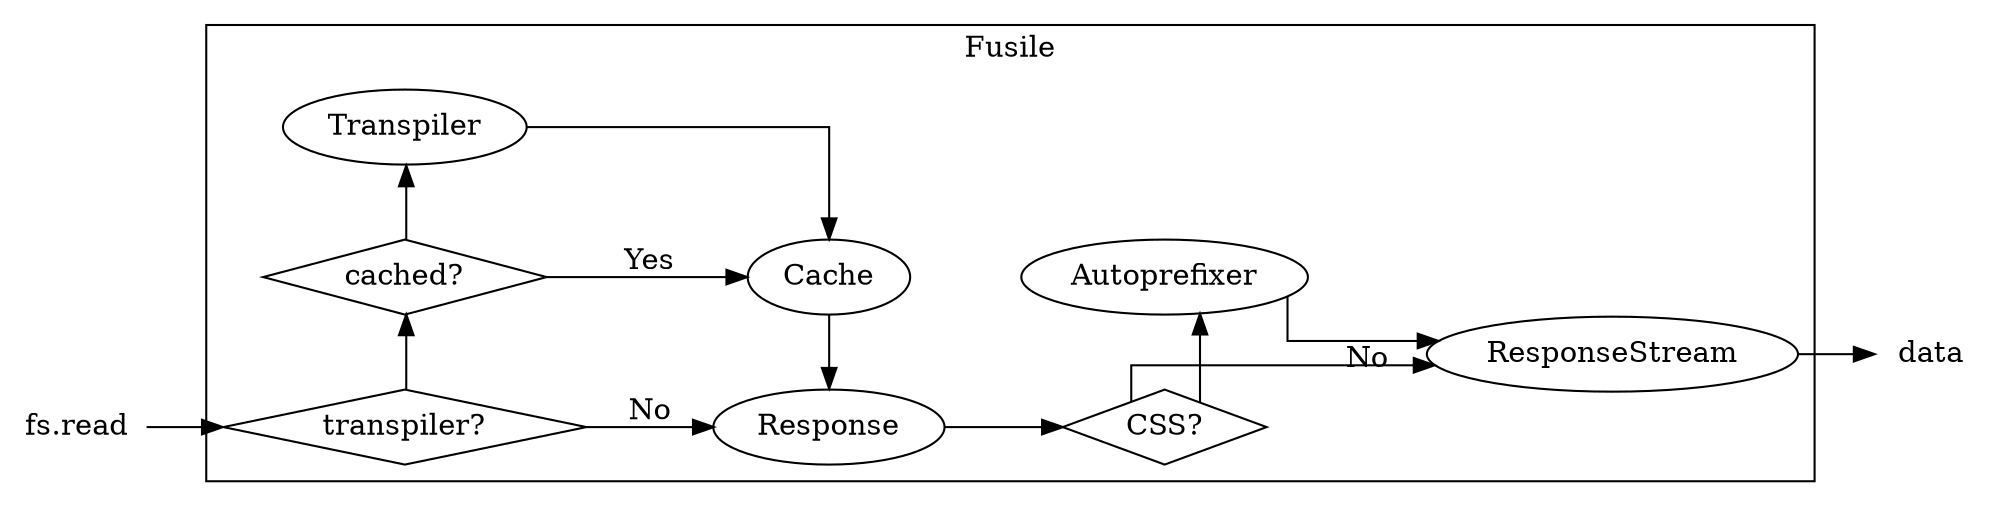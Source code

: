 digraph fusile{
    graph[rankdir=LR];
    splines="ortho";

    "fs.read"[shape=plaintext];
    "data"[shape=plaintext];

    subgraph "clusterComponent" {
        label = "Fusile";

        "transpiler?"[shape=diamond];
        "cached?"[shape=diamond];
        "CSS?"[shape=diamond];
        "Transpiler";
        "Cache";
        "Response";
        "Autoprefixer";
        "ResponseStream";

        {
            rank = same;
            "transpiler?";
            "cached?";
            "Transpiler";
        }

        {
            rank = same;
            "Cache";
            "Response";
        }

        {
            rank = same;
            "Autoprefixer";
            "CSS?";
        }
    }

    "transpiler?" -> "Response"[label="No"];
    "transpiler?" -> "cached?"[label="Yes"];
    "cached?" -> "Transpiler"[label="No"];
    "cached?" -> "Cache"[label="Yes"];
    "Transpiler" -> "Cache";
    "Cache" -> "Response";
    "Response" -> "CSS?";
    "CSS?" -> "ResponseStream"[label="No"];
    "CSS?" -> "Autoprefixer"[label="Yes"];
    "Autoprefixer" -> "ResponseStream";
    "ResponseStream" -> "data";
    "fs.read" -> "transpiler?";

}
